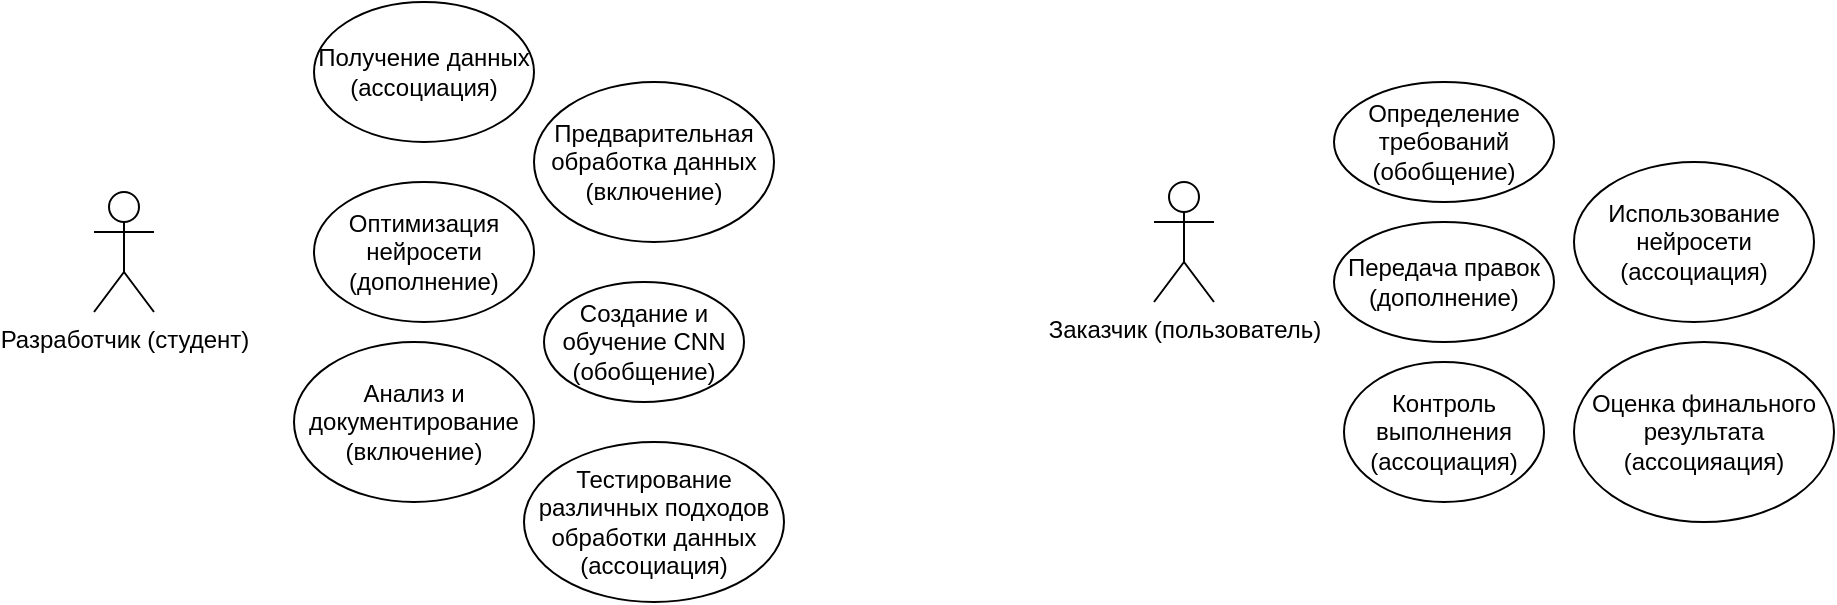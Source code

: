 <mxfile version="24.7.16">
  <diagram name="Page-1" id="-7tjcVAmIYbdqBIuaYrv">
    <mxGraphModel dx="1024" dy="553" grid="1" gridSize="10" guides="1" tooltips="1" connect="1" arrows="1" fold="1" page="1" pageScale="1" pageWidth="850" pageHeight="1100" math="0" shadow="0">
      <root>
        <mxCell id="0" />
        <mxCell id="1" parent="0" />
        <mxCell id="_rtThs-0a219x_62ZRaR-38" value="&lt;div&gt;Разработчик (студент)&lt;br&gt;&lt;/div&gt;&lt;div&gt;&lt;br&gt;&lt;/div&gt;" style="shape=umlActor;verticalLabelPosition=bottom;verticalAlign=top;html=1;outlineConnect=0;" vertex="1" parent="1">
          <mxGeometry x="60" y="125" width="30" height="60" as="geometry" />
        </mxCell>
        <mxCell id="_rtThs-0a219x_62ZRaR-39" value="&lt;div&gt;Получение данных (ассоциация)&lt;/div&gt;" style="ellipse;whiteSpace=wrap;html=1;" vertex="1" parent="1">
          <mxGeometry x="170" y="30" width="110" height="70" as="geometry" />
        </mxCell>
        <mxCell id="_rtThs-0a219x_62ZRaR-41" value="&lt;div&gt;Предварительная обработка данных (включение)&lt;br&gt;&lt;/div&gt;" style="ellipse;whiteSpace=wrap;html=1;" vertex="1" parent="1">
          <mxGeometry x="280" y="70" width="120" height="80" as="geometry" />
        </mxCell>
        <mxCell id="_rtThs-0a219x_62ZRaR-43" value="&lt;div&gt;Создание и обучение CNN (обобщение)&lt;br&gt;&lt;/div&gt;" style="ellipse;whiteSpace=wrap;html=1;" vertex="1" parent="1">
          <mxGeometry x="285" y="170" width="100" height="60" as="geometry" />
        </mxCell>
        <mxCell id="_rtThs-0a219x_62ZRaR-44" value="Оптимизация нейросети (дополнение)" style="ellipse;whiteSpace=wrap;html=1;" vertex="1" parent="1">
          <mxGeometry x="170" y="120" width="110" height="70" as="geometry" />
        </mxCell>
        <mxCell id="_rtThs-0a219x_62ZRaR-45" value="Тестирование различных подходов обработки данных (ассоциация)" style="ellipse;whiteSpace=wrap;html=1;" vertex="1" parent="1">
          <mxGeometry x="275" y="250" width="130" height="80" as="geometry" />
        </mxCell>
        <mxCell id="_rtThs-0a219x_62ZRaR-46" value="Анализ и документирование (включение)" style="ellipse;whiteSpace=wrap;html=1;" vertex="1" parent="1">
          <mxGeometry x="160" y="200" width="120" height="80" as="geometry" />
        </mxCell>
        <mxCell id="_rtThs-0a219x_62ZRaR-48" value="&lt;div&gt;Заказчик (пользователь)&lt;/div&gt;" style="shape=umlActor;verticalLabelPosition=bottom;verticalAlign=top;html=1;outlineConnect=0;" vertex="1" parent="1">
          <mxGeometry x="590" y="120" width="30" height="60" as="geometry" />
        </mxCell>
        <mxCell id="_rtThs-0a219x_62ZRaR-49" value="Определение требований (обобщение)" style="ellipse;whiteSpace=wrap;html=1;" vertex="1" parent="1">
          <mxGeometry x="680" y="70" width="110" height="60" as="geometry" />
        </mxCell>
        <mxCell id="_rtThs-0a219x_62ZRaR-50" value="Передача правок (дополнение)" style="ellipse;whiteSpace=wrap;html=1;" vertex="1" parent="1">
          <mxGeometry x="680" y="140" width="110" height="60" as="geometry" />
        </mxCell>
        <mxCell id="_rtThs-0a219x_62ZRaR-51" value="Контроль выполнения (ассоциация)" style="ellipse;whiteSpace=wrap;html=1;" vertex="1" parent="1">
          <mxGeometry x="685" y="210" width="100" height="70" as="geometry" />
        </mxCell>
        <mxCell id="_rtThs-0a219x_62ZRaR-52" value="Оценка финального результата (ассоцияация)" style="ellipse;whiteSpace=wrap;html=1;" vertex="1" parent="1">
          <mxGeometry x="800" y="200" width="130" height="90" as="geometry" />
        </mxCell>
        <mxCell id="_rtThs-0a219x_62ZRaR-53" value="Использование нейросети (ассоциация)" style="ellipse;whiteSpace=wrap;html=1;" vertex="1" parent="1">
          <mxGeometry x="800" y="110" width="120" height="80" as="geometry" />
        </mxCell>
      </root>
    </mxGraphModel>
  </diagram>
</mxfile>

